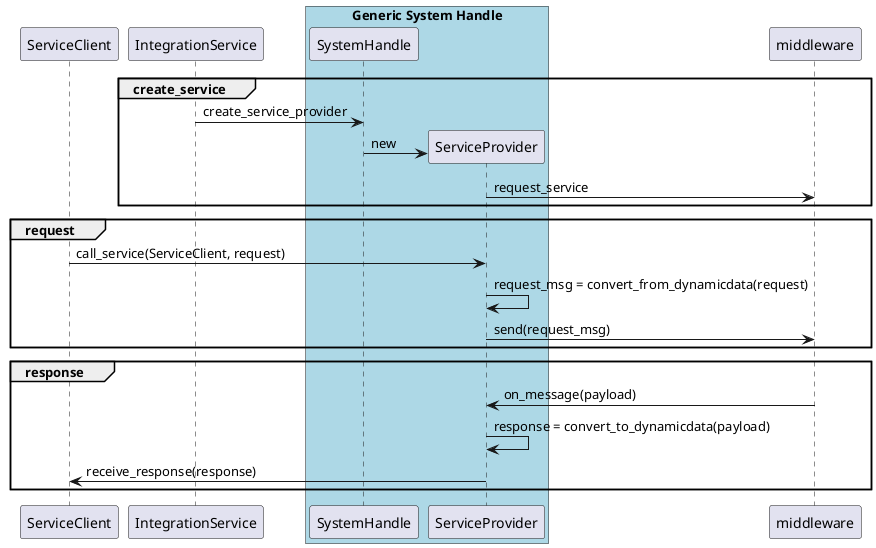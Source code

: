 @startuml


participant ServiceClient


group #transparent create_service
        IntegrationService -> "SystemHandle" as SH : create_service_provider
        create ServiceProvider
        SH -> ServiceProvider : new
        ServiceProvider -> middleware : request_service
end


group #transparent request
        ServiceClient -> ServiceProvider : call_service(ServiceClient, request)
        ServiceProvider -> ServiceProvider : request_msg = convert_from_dynamicdata(request)
        ServiceProvider -> middleware : send(request_msg)
end


group #transparent response
        middleware -> ServiceProvider : on_message(payload)
        ServiceProvider -> ServiceProvider : response = convert_to_dynamicdata(payload)
        ServiceProvider -> ServiceClient : receive_response(response)
end


box "Generic System Handle" #LightBlue
        participant SH
        participant ServiceProvider
end box


participant middleware


@enduml